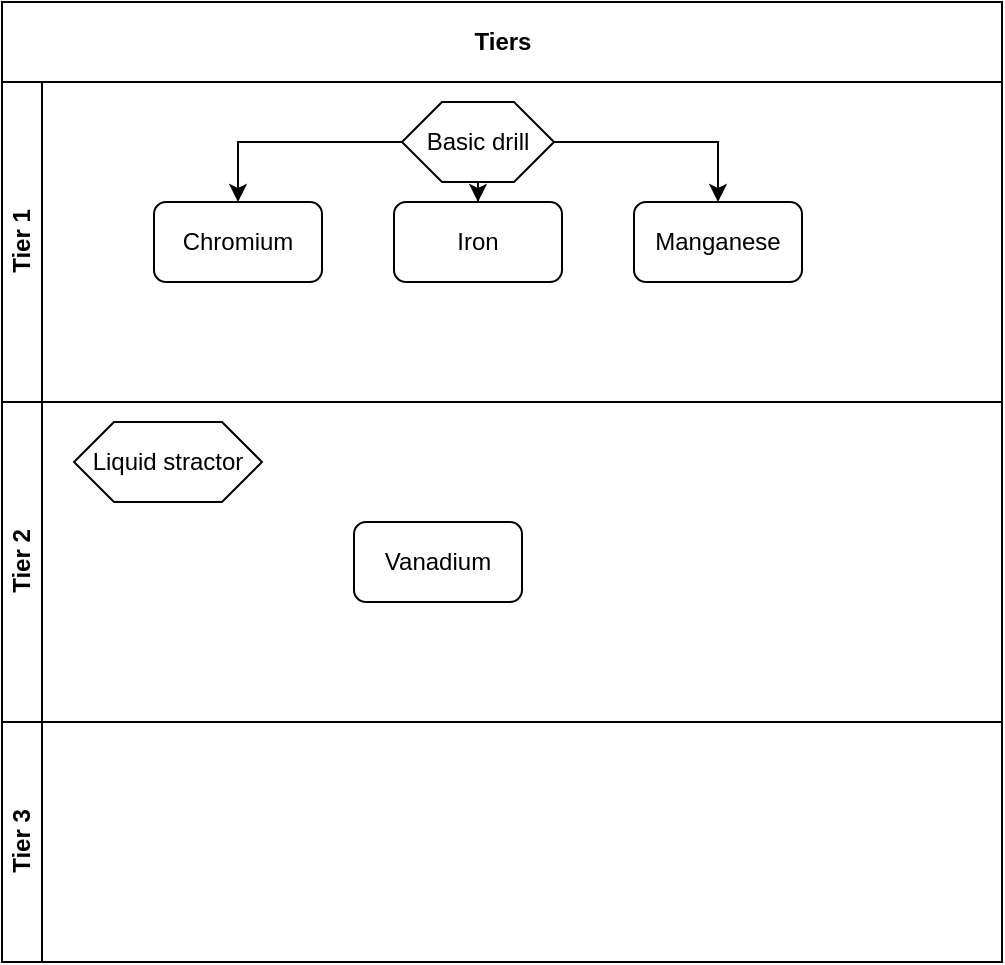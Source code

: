 <mxfile version="24.3.1" type="device">
  <diagram name="Página-1" id="1P66Ixd4ce6rLzSEKsLa">
    <mxGraphModel dx="800" dy="403" grid="1" gridSize="10" guides="1" tooltips="1" connect="1" arrows="1" fold="1" page="1" pageScale="1" pageWidth="827" pageHeight="1169" math="0" shadow="0">
      <root>
        <mxCell id="0" />
        <mxCell id="1" parent="0" />
        <mxCell id="DfN0TE37fLnI3lQpXsve-1" value="Tiers" style="swimlane;childLayout=stackLayout;resizeParent=1;resizeParentMax=0;horizontal=1;startSize=40;horizontalStack=0;html=1;" vertex="1" parent="1">
          <mxGeometry x="164" width="500" height="480" as="geometry" />
        </mxCell>
        <mxCell id="DfN0TE37fLnI3lQpXsve-2" value="Tier 1" style="swimlane;startSize=20;horizontal=0;html=1;" vertex="1" parent="DfN0TE37fLnI3lQpXsve-1">
          <mxGeometry y="40" width="500" height="160" as="geometry" />
        </mxCell>
        <mxCell id="DfN0TE37fLnI3lQpXsve-11" style="edgeStyle=orthogonalEdgeStyle;rounded=0;orthogonalLoop=1;jettySize=auto;html=1;entryX=0.5;entryY=0;entryDx=0;entryDy=0;" edge="1" parent="DfN0TE37fLnI3lQpXsve-2" source="DfN0TE37fLnI3lQpXsve-6" target="DfN0TE37fLnI3lQpXsve-7">
          <mxGeometry relative="1" as="geometry" />
        </mxCell>
        <mxCell id="DfN0TE37fLnI3lQpXsve-12" style="edgeStyle=orthogonalEdgeStyle;rounded=0;orthogonalLoop=1;jettySize=auto;html=1;" edge="1" parent="DfN0TE37fLnI3lQpXsve-2" source="DfN0TE37fLnI3lQpXsve-6" target="DfN0TE37fLnI3lQpXsve-9">
          <mxGeometry relative="1" as="geometry" />
        </mxCell>
        <mxCell id="DfN0TE37fLnI3lQpXsve-14" style="edgeStyle=orthogonalEdgeStyle;rounded=0;orthogonalLoop=1;jettySize=auto;html=1;" edge="1" parent="DfN0TE37fLnI3lQpXsve-2" source="DfN0TE37fLnI3lQpXsve-6" target="DfN0TE37fLnI3lQpXsve-13">
          <mxGeometry relative="1" as="geometry" />
        </mxCell>
        <mxCell id="DfN0TE37fLnI3lQpXsve-6" value="Basic drill" style="shape=hexagon;perimeter=hexagonPerimeter2;whiteSpace=wrap;html=1;fixedSize=1;" vertex="1" parent="DfN0TE37fLnI3lQpXsve-2">
          <mxGeometry x="200" y="10" width="76" height="40" as="geometry" />
        </mxCell>
        <mxCell id="DfN0TE37fLnI3lQpXsve-7" value="Chromium" style="rounded=1;whiteSpace=wrap;html=1;" vertex="1" parent="DfN0TE37fLnI3lQpXsve-2">
          <mxGeometry x="76" y="60" width="84" height="40" as="geometry" />
        </mxCell>
        <mxCell id="DfN0TE37fLnI3lQpXsve-9" value="Iron" style="rounded=1;whiteSpace=wrap;html=1;strokeColor=default;align=center;verticalAlign=middle;fontFamily=Helvetica;fontSize=12;fontColor=default;fillColor=default;" vertex="1" parent="DfN0TE37fLnI3lQpXsve-2">
          <mxGeometry x="196" y="60" width="84" height="40" as="geometry" />
        </mxCell>
        <mxCell id="DfN0TE37fLnI3lQpXsve-13" value="Manganese" style="rounded=1;whiteSpace=wrap;html=1;" vertex="1" parent="DfN0TE37fLnI3lQpXsve-2">
          <mxGeometry x="316" y="60" width="84" height="40" as="geometry" />
        </mxCell>
        <mxCell id="DfN0TE37fLnI3lQpXsve-3" value="Tier 2" style="swimlane;startSize=20;horizontal=0;html=1;" vertex="1" parent="DfN0TE37fLnI3lQpXsve-1">
          <mxGeometry y="200" width="500" height="160" as="geometry" />
        </mxCell>
        <mxCell id="DfN0TE37fLnI3lQpXsve-15" value="Vanadium" style="rounded=1;whiteSpace=wrap;html=1;" vertex="1" parent="DfN0TE37fLnI3lQpXsve-3">
          <mxGeometry x="176" y="60" width="84" height="40" as="geometry" />
        </mxCell>
        <mxCell id="DfN0TE37fLnI3lQpXsve-16" value="Liquid stractor" style="shape=hexagon;perimeter=hexagonPerimeter2;whiteSpace=wrap;html=1;fixedSize=1;" vertex="1" parent="DfN0TE37fLnI3lQpXsve-3">
          <mxGeometry x="36" y="10" width="94" height="40" as="geometry" />
        </mxCell>
        <mxCell id="DfN0TE37fLnI3lQpXsve-4" value="Tier 3" style="swimlane;startSize=20;horizontal=0;html=1;" vertex="1" parent="DfN0TE37fLnI3lQpXsve-1">
          <mxGeometry y="360" width="500" height="120" as="geometry" />
        </mxCell>
      </root>
    </mxGraphModel>
  </diagram>
</mxfile>
